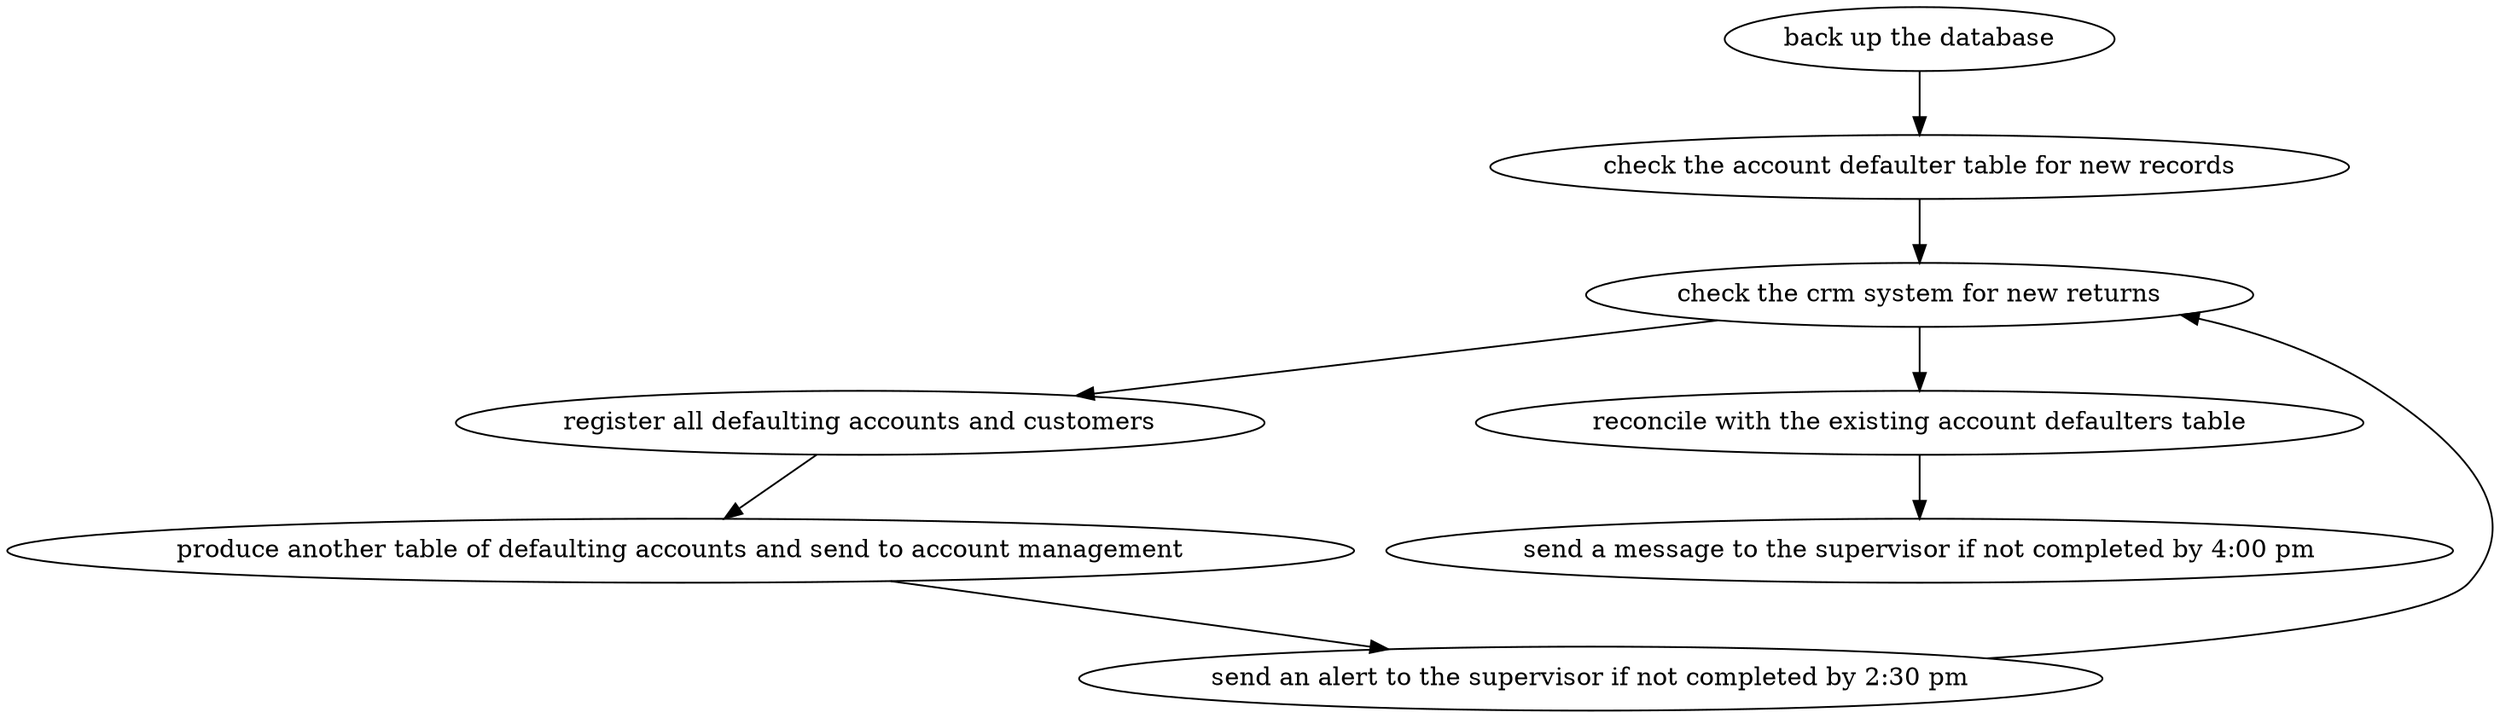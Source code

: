 strict digraph "doc-9.1" {
	graph [name="doc-9.1"];
	"back up the database"	[attrs="{'type': 'Activity', 'label': 'back up the database'}"];
	"check the account defaulter table for new records"	[attrs="{'type': 'Activity', 'label': 'check the account defaulter table for new records'}"];
	"back up the database" -> "check the account defaulter table for new records"	[attrs="{'type': 'flow', 'label': 'flow'}"];
	"check the crm system for new returns"	[attrs="{'type': 'Activity', 'label': 'check the crm system for new returns'}"];
	"check the account defaulter table for new records" -> "check the crm system for new returns"	[attrs="{'type': 'flow', 'label': 'flow'}"];
	"register all defaulting accounts and customers"	[attrs="{'type': 'Activity', 'label': 'register all defaulting accounts and customers'}"];
	"check the crm system for new returns" -> "register all defaulting accounts and customers"	[attrs="{'type': 'flow', 'label': 'flow'}"];
	"reconcile with the existing account defaulters table"	[attrs="{'type': 'Activity', 'label': 'reconcile with the existing account defaulters table'}"];
	"check the crm system for new returns" -> "reconcile with the existing account defaulters table"	[attrs="{'type': 'flow', 'label': 'flow'}"];
	"produce another table of defaulting accounts and send to account management"	[attrs="{'type': 'Activity', 'label': 'produce another table of defaulting accounts and send to account management'}"];
	"register all defaulting accounts and customers" -> "produce another table of defaulting accounts and send to account management"	[attrs="{'type': 'flow', 'label': 'flow'}"];
	"send an alert to the supervisor if not completed by 2:30 pm"	[attrs="{'type': 'Activity', 'label': 'send an alert to the supervisor if not completed by 2:30 pm'}"];
	"produce another table of defaulting accounts and send to account management" -> "send an alert to the supervisor if not completed by 2:30 pm"	[attrs="{'type': 'flow', 'label': 'flow'}"];
	"send an alert to the supervisor if not completed by 2:30 pm" -> "check the crm system for new returns"	[attrs="{'type': 'flow', 'label': 'flow'}"];
	"send a message to the supervisor if not completed by 4:00 pm"	[attrs="{'type': 'Activity', 'label': 'send a message to the supervisor if not completed by 4:00 pm'}"];
	"reconcile with the existing account defaulters table" -> "send a message to the supervisor if not completed by 4:00 pm"	[attrs="{'type': 'flow', 'label': 'flow'}"];
}

